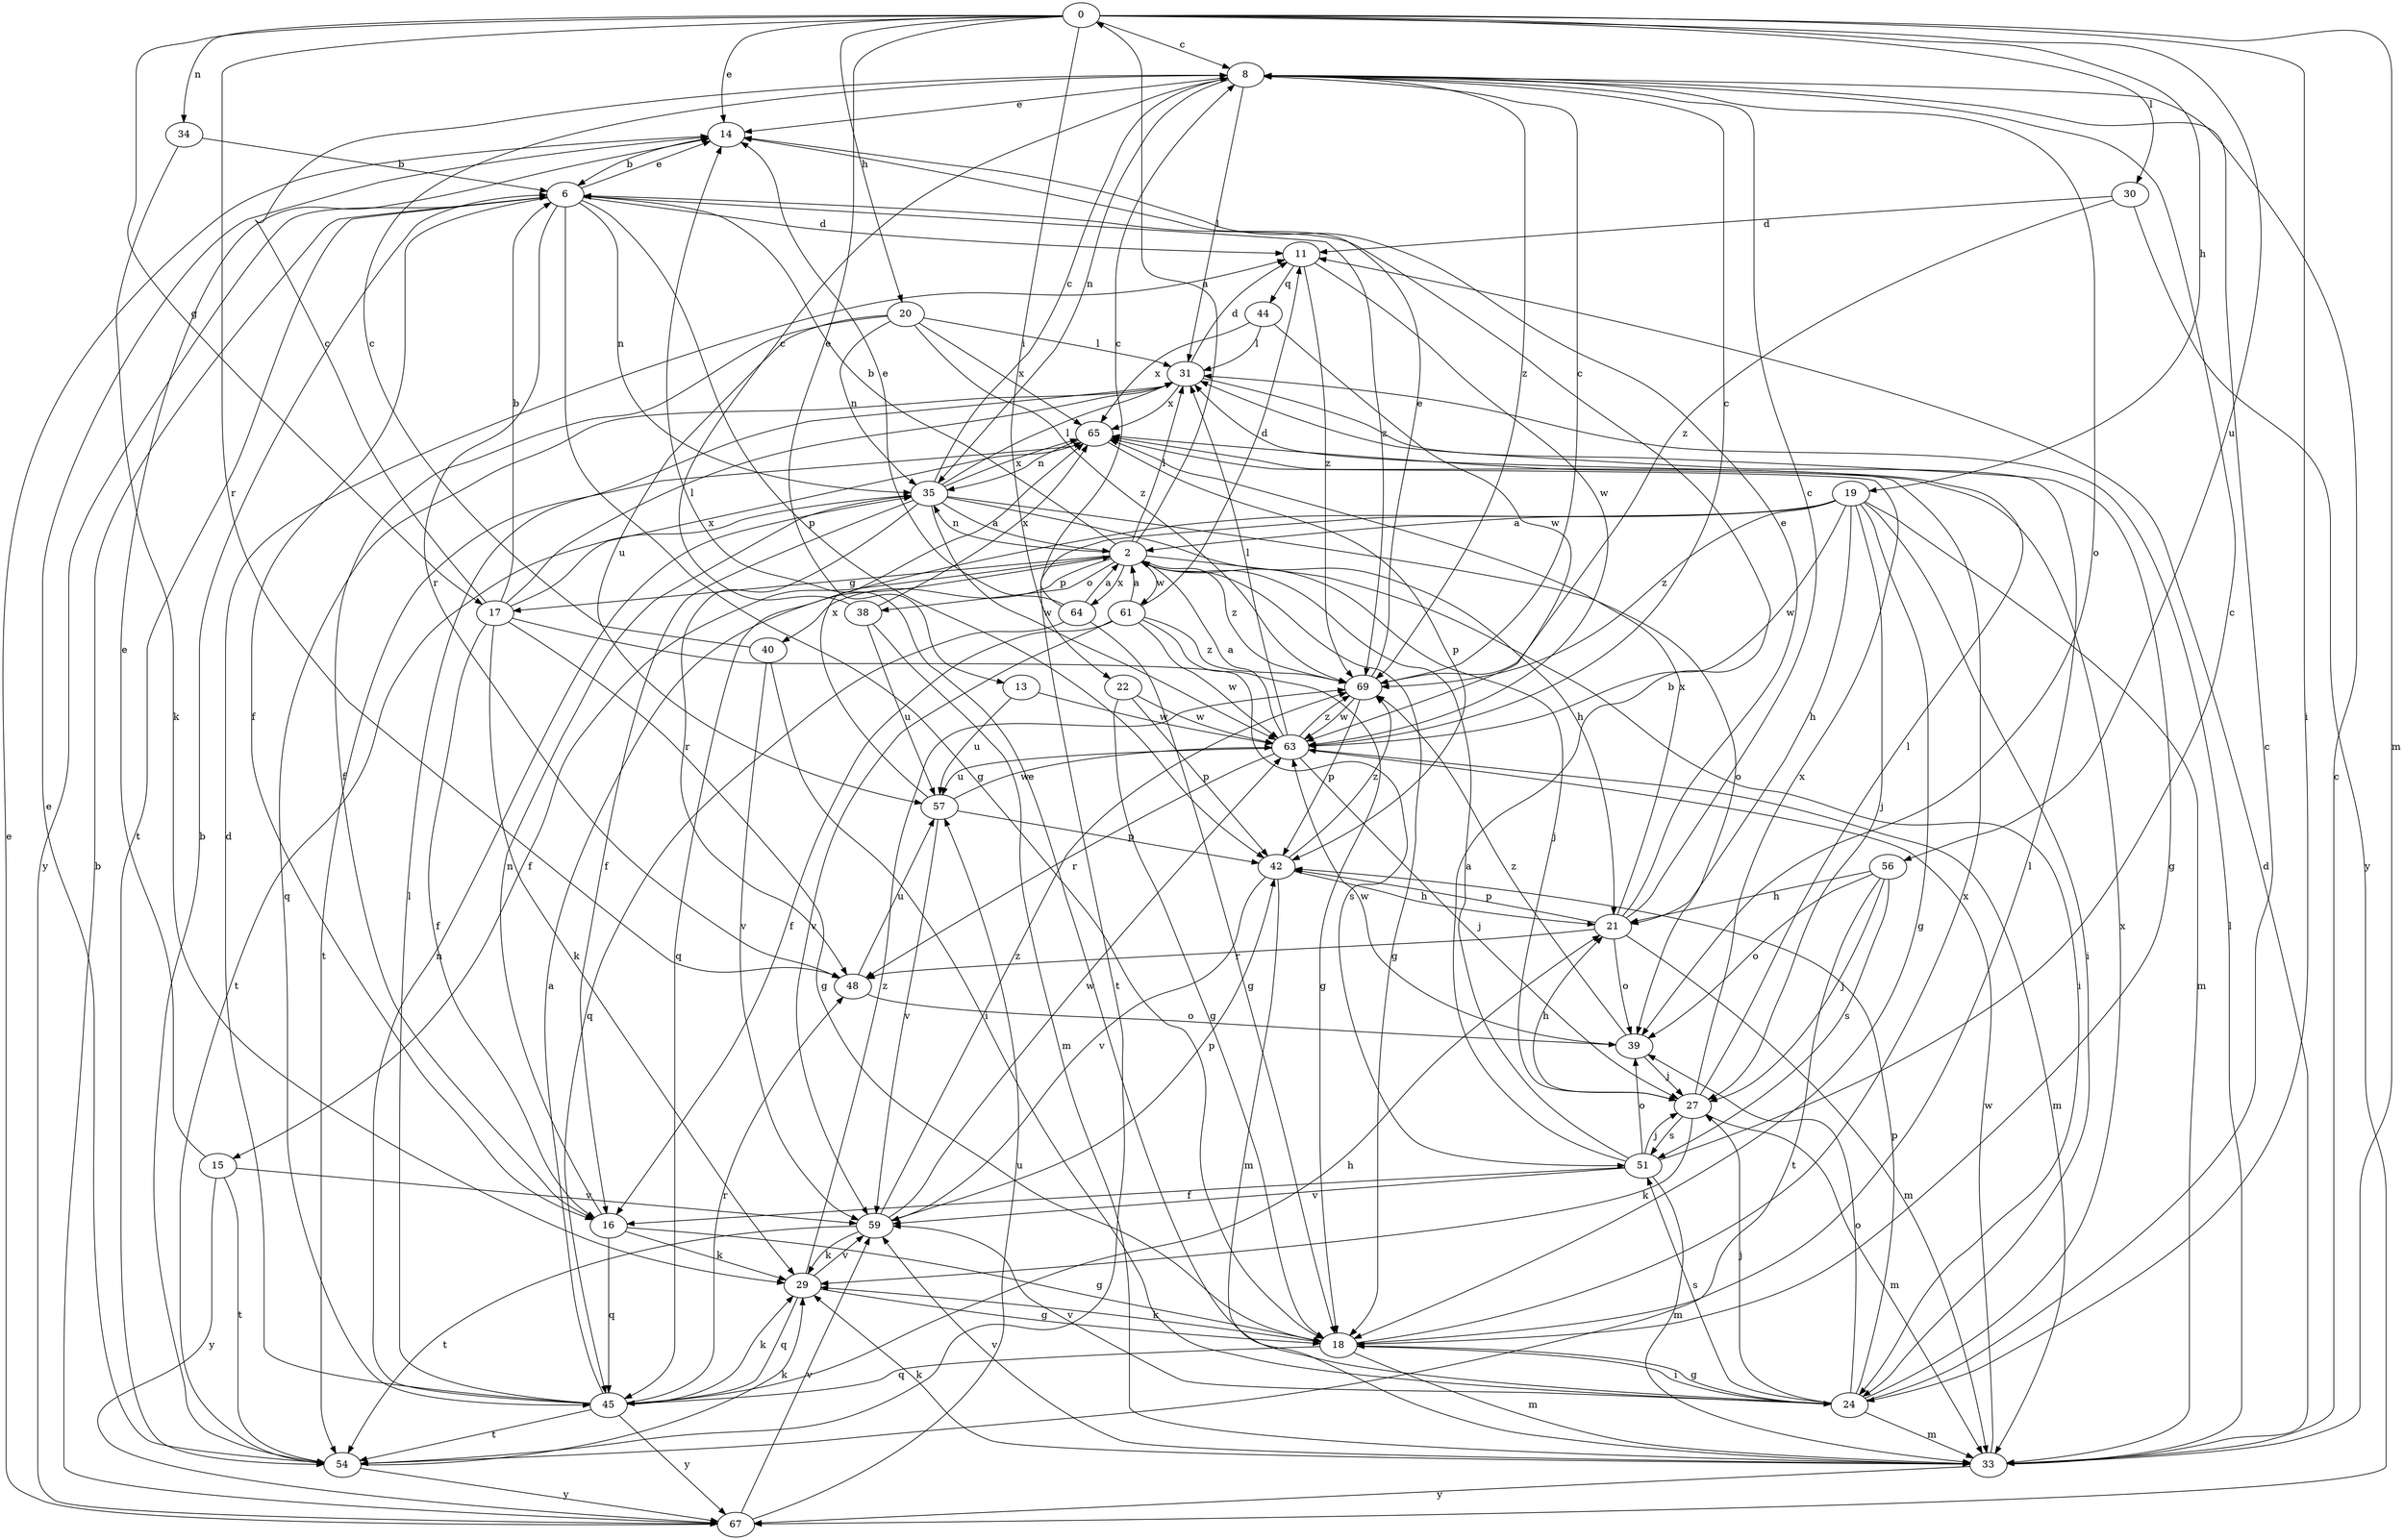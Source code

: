 strict digraph  {
0;
2;
6;
8;
11;
13;
14;
15;
16;
17;
18;
19;
20;
21;
22;
24;
27;
29;
30;
31;
33;
34;
35;
38;
39;
40;
42;
44;
45;
48;
51;
54;
56;
57;
59;
61;
63;
64;
65;
67;
69;
0 -> 8  [label=c];
0 -> 13  [label=e];
0 -> 14  [label=e];
0 -> 17  [label=g];
0 -> 19  [label=h];
0 -> 20  [label=h];
0 -> 22  [label=i];
0 -> 24  [label=i];
0 -> 30  [label=l];
0 -> 33  [label=m];
0 -> 34  [label=n];
0 -> 48  [label=r];
0 -> 56  [label=u];
2 -> 0  [label=a];
2 -> 6  [label=b];
2 -> 15  [label=f];
2 -> 17  [label=g];
2 -> 18  [label=g];
2 -> 24  [label=i];
2 -> 27  [label=j];
2 -> 31  [label=l];
2 -> 35  [label=n];
2 -> 38  [label=o];
2 -> 40  [label=p];
2 -> 61  [label=w];
2 -> 64  [label=x];
2 -> 69  [label=z];
6 -> 11  [label=d];
6 -> 14  [label=e];
6 -> 16  [label=f];
6 -> 18  [label=g];
6 -> 35  [label=n];
6 -> 42  [label=p];
6 -> 48  [label=r];
6 -> 54  [label=t];
6 -> 67  [label=y];
6 -> 69  [label=z];
8 -> 14  [label=e];
8 -> 31  [label=l];
8 -> 35  [label=n];
8 -> 39  [label=o];
8 -> 69  [label=z];
11 -> 44  [label=q];
11 -> 63  [label=w];
11 -> 69  [label=z];
13 -> 57  [label=u];
13 -> 63  [label=w];
14 -> 6  [label=b];
15 -> 14  [label=e];
15 -> 54  [label=t];
15 -> 59  [label=v];
15 -> 67  [label=y];
16 -> 18  [label=g];
16 -> 29  [label=k];
16 -> 35  [label=n];
16 -> 45  [label=q];
17 -> 6  [label=b];
17 -> 8  [label=c];
17 -> 16  [label=f];
17 -> 18  [label=g];
17 -> 29  [label=k];
17 -> 31  [label=l];
17 -> 51  [label=s];
17 -> 65  [label=x];
18 -> 24  [label=i];
18 -> 29  [label=k];
18 -> 31  [label=l];
18 -> 33  [label=m];
18 -> 45  [label=q];
18 -> 65  [label=x];
19 -> 2  [label=a];
19 -> 18  [label=g];
19 -> 21  [label=h];
19 -> 24  [label=i];
19 -> 27  [label=j];
19 -> 33  [label=m];
19 -> 45  [label=q];
19 -> 54  [label=t];
19 -> 63  [label=w];
19 -> 69  [label=z];
20 -> 16  [label=f];
20 -> 31  [label=l];
20 -> 35  [label=n];
20 -> 57  [label=u];
20 -> 65  [label=x];
20 -> 69  [label=z];
21 -> 8  [label=c];
21 -> 14  [label=e];
21 -> 33  [label=m];
21 -> 39  [label=o];
21 -> 42  [label=p];
21 -> 48  [label=r];
21 -> 65  [label=x];
22 -> 18  [label=g];
22 -> 42  [label=p];
22 -> 63  [label=w];
24 -> 8  [label=c];
24 -> 14  [label=e];
24 -> 18  [label=g];
24 -> 27  [label=j];
24 -> 33  [label=m];
24 -> 39  [label=o];
24 -> 42  [label=p];
24 -> 51  [label=s];
24 -> 59  [label=v];
24 -> 65  [label=x];
27 -> 21  [label=h];
27 -> 29  [label=k];
27 -> 31  [label=l];
27 -> 33  [label=m];
27 -> 51  [label=s];
27 -> 65  [label=x];
29 -> 18  [label=g];
29 -> 45  [label=q];
29 -> 59  [label=v];
29 -> 69  [label=z];
30 -> 11  [label=d];
30 -> 67  [label=y];
30 -> 69  [label=z];
31 -> 11  [label=d];
31 -> 18  [label=g];
31 -> 45  [label=q];
31 -> 65  [label=x];
33 -> 8  [label=c];
33 -> 11  [label=d];
33 -> 29  [label=k];
33 -> 31  [label=l];
33 -> 59  [label=v];
33 -> 63  [label=w];
33 -> 67  [label=y];
34 -> 6  [label=b];
34 -> 29  [label=k];
35 -> 2  [label=a];
35 -> 8  [label=c];
35 -> 16  [label=f];
35 -> 21  [label=h];
35 -> 31  [label=l];
35 -> 39  [label=o];
35 -> 48  [label=r];
35 -> 54  [label=t];
35 -> 63  [label=w];
35 -> 65  [label=x];
38 -> 8  [label=c];
38 -> 33  [label=m];
38 -> 57  [label=u];
38 -> 65  [label=x];
39 -> 27  [label=j];
39 -> 63  [label=w];
39 -> 69  [label=z];
40 -> 8  [label=c];
40 -> 24  [label=i];
40 -> 59  [label=v];
42 -> 21  [label=h];
42 -> 33  [label=m];
42 -> 59  [label=v];
42 -> 69  [label=z];
44 -> 31  [label=l];
44 -> 63  [label=w];
44 -> 65  [label=x];
45 -> 2  [label=a];
45 -> 11  [label=d];
45 -> 21  [label=h];
45 -> 29  [label=k];
45 -> 31  [label=l];
45 -> 35  [label=n];
45 -> 48  [label=r];
45 -> 54  [label=t];
45 -> 67  [label=y];
48 -> 39  [label=o];
48 -> 57  [label=u];
51 -> 2  [label=a];
51 -> 6  [label=b];
51 -> 8  [label=c];
51 -> 16  [label=f];
51 -> 27  [label=j];
51 -> 33  [label=m];
51 -> 39  [label=o];
51 -> 59  [label=v];
54 -> 6  [label=b];
54 -> 14  [label=e];
54 -> 29  [label=k];
54 -> 67  [label=y];
56 -> 21  [label=h];
56 -> 27  [label=j];
56 -> 39  [label=o];
56 -> 51  [label=s];
56 -> 54  [label=t];
57 -> 42  [label=p];
57 -> 59  [label=v];
57 -> 63  [label=w];
57 -> 65  [label=x];
59 -> 29  [label=k];
59 -> 42  [label=p];
59 -> 54  [label=t];
59 -> 63  [label=w];
59 -> 69  [label=z];
61 -> 2  [label=a];
61 -> 11  [label=d];
61 -> 16  [label=f];
61 -> 18  [label=g];
61 -> 59  [label=v];
61 -> 63  [label=w];
61 -> 69  [label=z];
63 -> 2  [label=a];
63 -> 8  [label=c];
63 -> 27  [label=j];
63 -> 31  [label=l];
63 -> 33  [label=m];
63 -> 48  [label=r];
63 -> 57  [label=u];
63 -> 69  [label=z];
64 -> 2  [label=a];
64 -> 8  [label=c];
64 -> 14  [label=e];
64 -> 18  [label=g];
64 -> 45  [label=q];
65 -> 35  [label=n];
65 -> 42  [label=p];
65 -> 54  [label=t];
67 -> 6  [label=b];
67 -> 14  [label=e];
67 -> 57  [label=u];
67 -> 59  [label=v];
69 -> 8  [label=c];
69 -> 14  [label=e];
69 -> 42  [label=p];
69 -> 63  [label=w];
}
